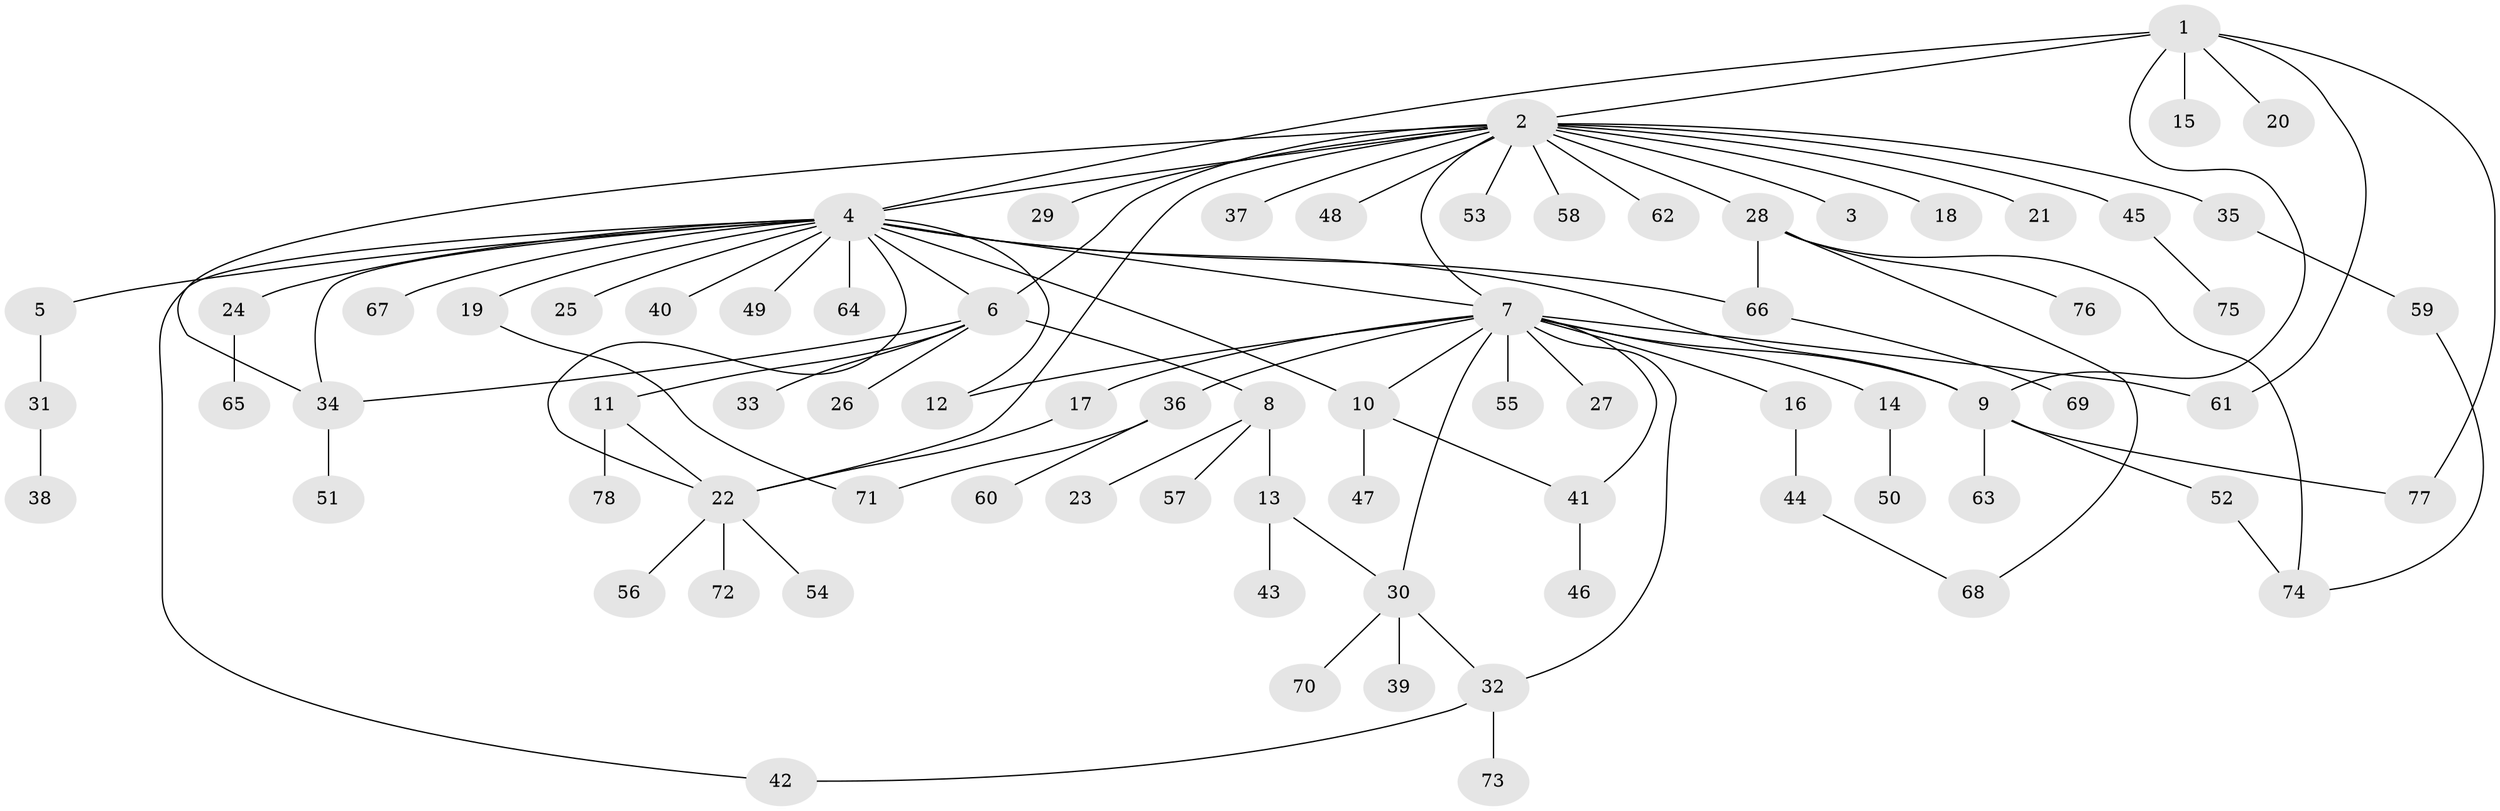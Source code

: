 // coarse degree distribution, {1: 0.475, 16: 0.025, 5: 0.075, 3: 0.125, 2: 0.2, 12: 0.025, 4: 0.025, 17: 0.025, 6: 0.025}
// Generated by graph-tools (version 1.1) at 2025/36/03/04/25 23:36:57]
// undirected, 78 vertices, 100 edges
graph export_dot {
  node [color=gray90,style=filled];
  1;
  2;
  3;
  4;
  5;
  6;
  7;
  8;
  9;
  10;
  11;
  12;
  13;
  14;
  15;
  16;
  17;
  18;
  19;
  20;
  21;
  22;
  23;
  24;
  25;
  26;
  27;
  28;
  29;
  30;
  31;
  32;
  33;
  34;
  35;
  36;
  37;
  38;
  39;
  40;
  41;
  42;
  43;
  44;
  45;
  46;
  47;
  48;
  49;
  50;
  51;
  52;
  53;
  54;
  55;
  56;
  57;
  58;
  59;
  60;
  61;
  62;
  63;
  64;
  65;
  66;
  67;
  68;
  69;
  70;
  71;
  72;
  73;
  74;
  75;
  76;
  77;
  78;
  1 -- 2;
  1 -- 4;
  1 -- 9;
  1 -- 15;
  1 -- 20;
  1 -- 61;
  1 -- 77;
  2 -- 3;
  2 -- 4;
  2 -- 6;
  2 -- 7;
  2 -- 18;
  2 -- 21;
  2 -- 22;
  2 -- 28;
  2 -- 29;
  2 -- 34;
  2 -- 35;
  2 -- 37;
  2 -- 45;
  2 -- 48;
  2 -- 53;
  2 -- 58;
  2 -- 62;
  4 -- 5;
  4 -- 6;
  4 -- 7;
  4 -- 9;
  4 -- 10;
  4 -- 12;
  4 -- 19;
  4 -- 22;
  4 -- 24;
  4 -- 25;
  4 -- 34;
  4 -- 40;
  4 -- 42;
  4 -- 49;
  4 -- 64;
  4 -- 66;
  4 -- 67;
  5 -- 31;
  6 -- 8;
  6 -- 11;
  6 -- 26;
  6 -- 33;
  6 -- 34;
  7 -- 9;
  7 -- 10;
  7 -- 12;
  7 -- 14;
  7 -- 16;
  7 -- 17;
  7 -- 27;
  7 -- 30;
  7 -- 32;
  7 -- 36;
  7 -- 41;
  7 -- 55;
  7 -- 61;
  8 -- 13;
  8 -- 23;
  8 -- 57;
  9 -- 52;
  9 -- 63;
  9 -- 77;
  10 -- 41;
  10 -- 47;
  11 -- 22;
  11 -- 78;
  13 -- 30;
  13 -- 43;
  14 -- 50;
  16 -- 44;
  17 -- 22;
  19 -- 71;
  22 -- 54;
  22 -- 56;
  22 -- 72;
  24 -- 65;
  28 -- 66;
  28 -- 68;
  28 -- 74;
  28 -- 76;
  30 -- 32;
  30 -- 39;
  30 -- 70;
  31 -- 38;
  32 -- 42;
  32 -- 73;
  34 -- 51;
  35 -- 59;
  36 -- 60;
  36 -- 71;
  41 -- 46;
  44 -- 68;
  45 -- 75;
  52 -- 74;
  59 -- 74;
  66 -- 69;
}
